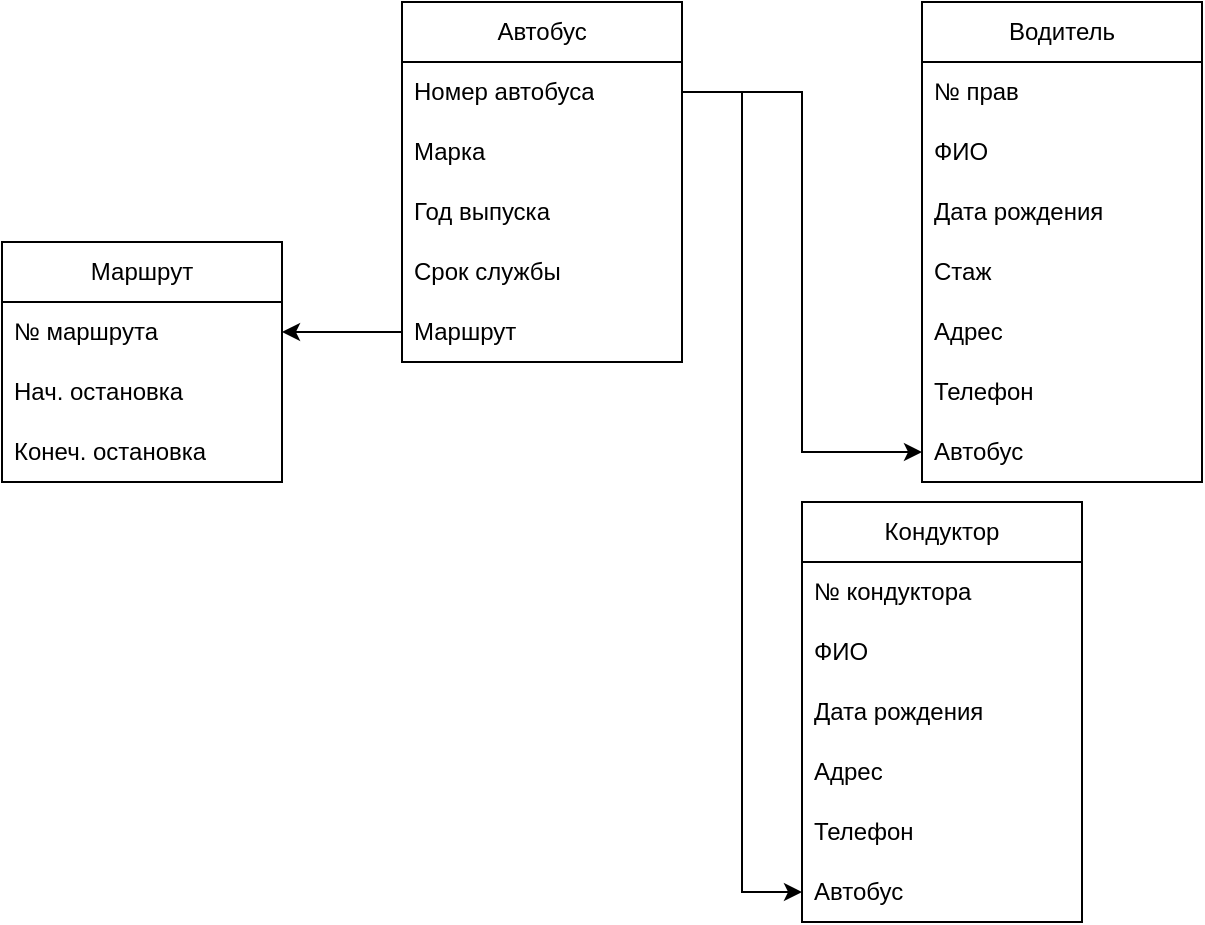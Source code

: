 <mxfile version="20.7.4" type="github">
  <diagram id="g7mUuo5NZ5kmb___6WY3" name="Страница 1">
    <mxGraphModel dx="1010" dy="573" grid="1" gridSize="10" guides="1" tooltips="1" connect="1" arrows="1" fold="1" page="1" pageScale="1" pageWidth="827" pageHeight="1169" math="0" shadow="0">
      <root>
        <mxCell id="0" />
        <mxCell id="1" parent="0" />
        <mxCell id="Fz43Tf3XcRoy0QVlRhP3-1" value="Маршрут" style="swimlane;fontStyle=0;childLayout=stackLayout;horizontal=1;startSize=30;horizontalStack=0;resizeParent=1;resizeParentMax=0;resizeLast=0;collapsible=1;marginBottom=0;whiteSpace=wrap;html=1;" vertex="1" parent="1">
          <mxGeometry x="50" y="150" width="140" height="120" as="geometry" />
        </mxCell>
        <mxCell id="Fz43Tf3XcRoy0QVlRhP3-2" value="№ маршрута" style="text;strokeColor=none;fillColor=none;align=left;verticalAlign=middle;spacingLeft=4;spacingRight=4;overflow=hidden;points=[[0,0.5],[1,0.5]];portConstraint=eastwest;rotatable=0;whiteSpace=wrap;html=1;" vertex="1" parent="Fz43Tf3XcRoy0QVlRhP3-1">
          <mxGeometry y="30" width="140" height="30" as="geometry" />
        </mxCell>
        <mxCell id="Fz43Tf3XcRoy0QVlRhP3-17" value="Нач. остановка" style="text;strokeColor=none;fillColor=none;align=left;verticalAlign=middle;spacingLeft=4;spacingRight=4;overflow=hidden;points=[[0,0.5],[1,0.5]];portConstraint=eastwest;rotatable=0;whiteSpace=wrap;html=1;" vertex="1" parent="Fz43Tf3XcRoy0QVlRhP3-1">
          <mxGeometry y="60" width="140" height="30" as="geometry" />
        </mxCell>
        <mxCell id="Fz43Tf3XcRoy0QVlRhP3-19" value="Конеч. остановка" style="text;strokeColor=none;fillColor=none;align=left;verticalAlign=middle;spacingLeft=4;spacingRight=4;overflow=hidden;points=[[0,0.5],[1,0.5]];portConstraint=eastwest;rotatable=0;whiteSpace=wrap;html=1;" vertex="1" parent="Fz43Tf3XcRoy0QVlRhP3-1">
          <mxGeometry y="90" width="140" height="30" as="geometry" />
        </mxCell>
        <mxCell id="Fz43Tf3XcRoy0QVlRhP3-5" value="Автобус" style="swimlane;fontStyle=0;childLayout=stackLayout;horizontal=1;startSize=30;horizontalStack=0;resizeParent=1;resizeParentMax=0;resizeLast=0;collapsible=1;marginBottom=0;whiteSpace=wrap;html=1;" vertex="1" parent="1">
          <mxGeometry x="250" y="30" width="140" height="180" as="geometry" />
        </mxCell>
        <mxCell id="Fz43Tf3XcRoy0QVlRhP3-6" value="Номер автобуса" style="text;strokeColor=none;fillColor=none;align=left;verticalAlign=middle;spacingLeft=4;spacingRight=4;overflow=hidden;points=[[0,0.5],[1,0.5]];portConstraint=eastwest;rotatable=0;whiteSpace=wrap;html=1;" vertex="1" parent="Fz43Tf3XcRoy0QVlRhP3-5">
          <mxGeometry y="30" width="140" height="30" as="geometry" />
        </mxCell>
        <mxCell id="Fz43Tf3XcRoy0QVlRhP3-23" value="Марка" style="text;strokeColor=none;fillColor=none;align=left;verticalAlign=middle;spacingLeft=4;spacingRight=4;overflow=hidden;points=[[0,0.5],[1,0.5]];portConstraint=eastwest;rotatable=0;whiteSpace=wrap;html=1;" vertex="1" parent="Fz43Tf3XcRoy0QVlRhP3-5">
          <mxGeometry y="60" width="140" height="30" as="geometry" />
        </mxCell>
        <mxCell id="Fz43Tf3XcRoy0QVlRhP3-7" value="Год выпуска" style="text;strokeColor=none;fillColor=none;align=left;verticalAlign=middle;spacingLeft=4;spacingRight=4;overflow=hidden;points=[[0,0.5],[1,0.5]];portConstraint=eastwest;rotatable=0;whiteSpace=wrap;html=1;" vertex="1" parent="Fz43Tf3XcRoy0QVlRhP3-5">
          <mxGeometry y="90" width="140" height="30" as="geometry" />
        </mxCell>
        <mxCell id="Fz43Tf3XcRoy0QVlRhP3-35" value="Срок службы" style="text;strokeColor=none;fillColor=none;align=left;verticalAlign=middle;spacingLeft=4;spacingRight=4;overflow=hidden;points=[[0,0.5],[1,0.5]];portConstraint=eastwest;rotatable=0;whiteSpace=wrap;html=1;" vertex="1" parent="Fz43Tf3XcRoy0QVlRhP3-5">
          <mxGeometry y="120" width="140" height="30" as="geometry" />
        </mxCell>
        <mxCell id="Fz43Tf3XcRoy0QVlRhP3-36" value="Маршрут" style="text;strokeColor=none;fillColor=none;align=left;verticalAlign=middle;spacingLeft=4;spacingRight=4;overflow=hidden;points=[[0,0.5],[1,0.5]];portConstraint=eastwest;rotatable=0;whiteSpace=wrap;html=1;" vertex="1" parent="Fz43Tf3XcRoy0QVlRhP3-5">
          <mxGeometry y="150" width="140" height="30" as="geometry" />
        </mxCell>
        <mxCell id="Fz43Tf3XcRoy0QVlRhP3-9" value="Водитель" style="swimlane;fontStyle=0;childLayout=stackLayout;horizontal=1;startSize=30;horizontalStack=0;resizeParent=1;resizeParentMax=0;resizeLast=0;collapsible=1;marginBottom=0;whiteSpace=wrap;html=1;" vertex="1" parent="1">
          <mxGeometry x="510" y="30" width="140" height="240" as="geometry" />
        </mxCell>
        <mxCell id="Fz43Tf3XcRoy0QVlRhP3-10" value="№ прав" style="text;strokeColor=none;fillColor=none;align=left;verticalAlign=middle;spacingLeft=4;spacingRight=4;overflow=hidden;points=[[0,0.5],[1,0.5]];portConstraint=eastwest;rotatable=0;whiteSpace=wrap;html=1;" vertex="1" parent="Fz43Tf3XcRoy0QVlRhP3-9">
          <mxGeometry y="30" width="140" height="30" as="geometry" />
        </mxCell>
        <mxCell id="Fz43Tf3XcRoy0QVlRhP3-24" value="ФИО" style="text;strokeColor=none;fillColor=none;align=left;verticalAlign=middle;spacingLeft=4;spacingRight=4;overflow=hidden;points=[[0,0.5],[1,0.5]];portConstraint=eastwest;rotatable=0;whiteSpace=wrap;html=1;" vertex="1" parent="Fz43Tf3XcRoy0QVlRhP3-9">
          <mxGeometry y="60" width="140" height="30" as="geometry" />
        </mxCell>
        <mxCell id="Fz43Tf3XcRoy0QVlRhP3-25" value="Дата рождения" style="text;strokeColor=none;fillColor=none;align=left;verticalAlign=middle;spacingLeft=4;spacingRight=4;overflow=hidden;points=[[0,0.5],[1,0.5]];portConstraint=eastwest;rotatable=0;whiteSpace=wrap;html=1;" vertex="1" parent="Fz43Tf3XcRoy0QVlRhP3-9">
          <mxGeometry y="90" width="140" height="30" as="geometry" />
        </mxCell>
        <mxCell id="Fz43Tf3XcRoy0QVlRhP3-26" value="Стаж" style="text;strokeColor=none;fillColor=none;align=left;verticalAlign=middle;spacingLeft=4;spacingRight=4;overflow=hidden;points=[[0,0.5],[1,0.5]];portConstraint=eastwest;rotatable=0;whiteSpace=wrap;html=1;" vertex="1" parent="Fz43Tf3XcRoy0QVlRhP3-9">
          <mxGeometry y="120" width="140" height="30" as="geometry" />
        </mxCell>
        <mxCell id="Fz43Tf3XcRoy0QVlRhP3-28" value="Адрес" style="text;strokeColor=none;fillColor=none;align=left;verticalAlign=middle;spacingLeft=4;spacingRight=4;overflow=hidden;points=[[0,0.5],[1,0.5]];portConstraint=eastwest;rotatable=0;whiteSpace=wrap;html=1;" vertex="1" parent="Fz43Tf3XcRoy0QVlRhP3-9">
          <mxGeometry y="150" width="140" height="30" as="geometry" />
        </mxCell>
        <mxCell id="Fz43Tf3XcRoy0QVlRhP3-11" value="Телефон" style="text;strokeColor=none;fillColor=none;align=left;verticalAlign=middle;spacingLeft=4;spacingRight=4;overflow=hidden;points=[[0,0.5],[1,0.5]];portConstraint=eastwest;rotatable=0;whiteSpace=wrap;html=1;" vertex="1" parent="Fz43Tf3XcRoy0QVlRhP3-9">
          <mxGeometry y="180" width="140" height="30" as="geometry" />
        </mxCell>
        <mxCell id="Fz43Tf3XcRoy0QVlRhP3-27" value="Автобус" style="text;strokeColor=none;fillColor=none;align=left;verticalAlign=middle;spacingLeft=4;spacingRight=4;overflow=hidden;points=[[0,0.5],[1,0.5]];portConstraint=eastwest;rotatable=0;whiteSpace=wrap;html=1;" vertex="1" parent="Fz43Tf3XcRoy0QVlRhP3-9">
          <mxGeometry y="210" width="140" height="30" as="geometry" />
        </mxCell>
        <mxCell id="Fz43Tf3XcRoy0QVlRhP3-13" value="Кондуктор" style="swimlane;fontStyle=0;childLayout=stackLayout;horizontal=1;startSize=30;horizontalStack=0;resizeParent=1;resizeParentMax=0;resizeLast=0;collapsible=1;marginBottom=0;whiteSpace=wrap;html=1;" vertex="1" parent="1">
          <mxGeometry x="450" y="280" width="140" height="210" as="geometry" />
        </mxCell>
        <mxCell id="Fz43Tf3XcRoy0QVlRhP3-14" value="№ кондуктора" style="text;strokeColor=none;fillColor=none;align=left;verticalAlign=middle;spacingLeft=4;spacingRight=4;overflow=hidden;points=[[0,0.5],[1,0.5]];portConstraint=eastwest;rotatable=0;whiteSpace=wrap;html=1;" vertex="1" parent="Fz43Tf3XcRoy0QVlRhP3-13">
          <mxGeometry y="30" width="140" height="30" as="geometry" />
        </mxCell>
        <mxCell id="Fz43Tf3XcRoy0QVlRhP3-15" value="ФИО" style="text;strokeColor=none;fillColor=none;align=left;verticalAlign=middle;spacingLeft=4;spacingRight=4;overflow=hidden;points=[[0,0.5],[1,0.5]];portConstraint=eastwest;rotatable=0;whiteSpace=wrap;html=1;" vertex="1" parent="Fz43Tf3XcRoy0QVlRhP3-13">
          <mxGeometry y="60" width="140" height="30" as="geometry" />
        </mxCell>
        <mxCell id="Fz43Tf3XcRoy0QVlRhP3-29" value="Дата рождения" style="text;strokeColor=none;fillColor=none;align=left;verticalAlign=middle;spacingLeft=4;spacingRight=4;overflow=hidden;points=[[0,0.5],[1,0.5]];portConstraint=eastwest;rotatable=0;whiteSpace=wrap;html=1;" vertex="1" parent="Fz43Tf3XcRoy0QVlRhP3-13">
          <mxGeometry y="90" width="140" height="30" as="geometry" />
        </mxCell>
        <mxCell id="Fz43Tf3XcRoy0QVlRhP3-30" value="Адрес" style="text;strokeColor=none;fillColor=none;align=left;verticalAlign=middle;spacingLeft=4;spacingRight=4;overflow=hidden;points=[[0,0.5],[1,0.5]];portConstraint=eastwest;rotatable=0;whiteSpace=wrap;html=1;" vertex="1" parent="Fz43Tf3XcRoy0QVlRhP3-13">
          <mxGeometry y="120" width="140" height="30" as="geometry" />
        </mxCell>
        <mxCell id="Fz43Tf3XcRoy0QVlRhP3-16" value="Телефон" style="text;strokeColor=none;fillColor=none;align=left;verticalAlign=middle;spacingLeft=4;spacingRight=4;overflow=hidden;points=[[0,0.5],[1,0.5]];portConstraint=eastwest;rotatable=0;whiteSpace=wrap;html=1;" vertex="1" parent="Fz43Tf3XcRoy0QVlRhP3-13">
          <mxGeometry y="150" width="140" height="30" as="geometry" />
        </mxCell>
        <mxCell id="Fz43Tf3XcRoy0QVlRhP3-37" value="Автобус" style="text;strokeColor=none;fillColor=none;align=left;verticalAlign=middle;spacingLeft=4;spacingRight=4;overflow=hidden;points=[[0,0.5],[1,0.5]];portConstraint=eastwest;rotatable=0;whiteSpace=wrap;html=1;" vertex="1" parent="Fz43Tf3XcRoy0QVlRhP3-13">
          <mxGeometry y="180" width="140" height="30" as="geometry" />
        </mxCell>
        <mxCell id="Fz43Tf3XcRoy0QVlRhP3-38" style="edgeStyle=orthogonalEdgeStyle;rounded=0;orthogonalLoop=1;jettySize=auto;html=1;entryX=1;entryY=0.5;entryDx=0;entryDy=0;" edge="1" parent="1" source="Fz43Tf3XcRoy0QVlRhP3-36" target="Fz43Tf3XcRoy0QVlRhP3-2">
          <mxGeometry relative="1" as="geometry" />
        </mxCell>
        <mxCell id="Fz43Tf3XcRoy0QVlRhP3-41" style="edgeStyle=orthogonalEdgeStyle;rounded=0;orthogonalLoop=1;jettySize=auto;html=1;entryX=0;entryY=0.5;entryDx=0;entryDy=0;" edge="1" parent="1" source="Fz43Tf3XcRoy0QVlRhP3-6" target="Fz43Tf3XcRoy0QVlRhP3-27">
          <mxGeometry relative="1" as="geometry" />
        </mxCell>
        <mxCell id="Fz43Tf3XcRoy0QVlRhP3-42" style="edgeStyle=orthogonalEdgeStyle;rounded=0;orthogonalLoop=1;jettySize=auto;html=1;entryX=0;entryY=0.5;entryDx=0;entryDy=0;" edge="1" parent="1" source="Fz43Tf3XcRoy0QVlRhP3-6" target="Fz43Tf3XcRoy0QVlRhP3-37">
          <mxGeometry relative="1" as="geometry">
            <mxPoint x="460" y="480" as="targetPoint" />
          </mxGeometry>
        </mxCell>
      </root>
    </mxGraphModel>
  </diagram>
</mxfile>
